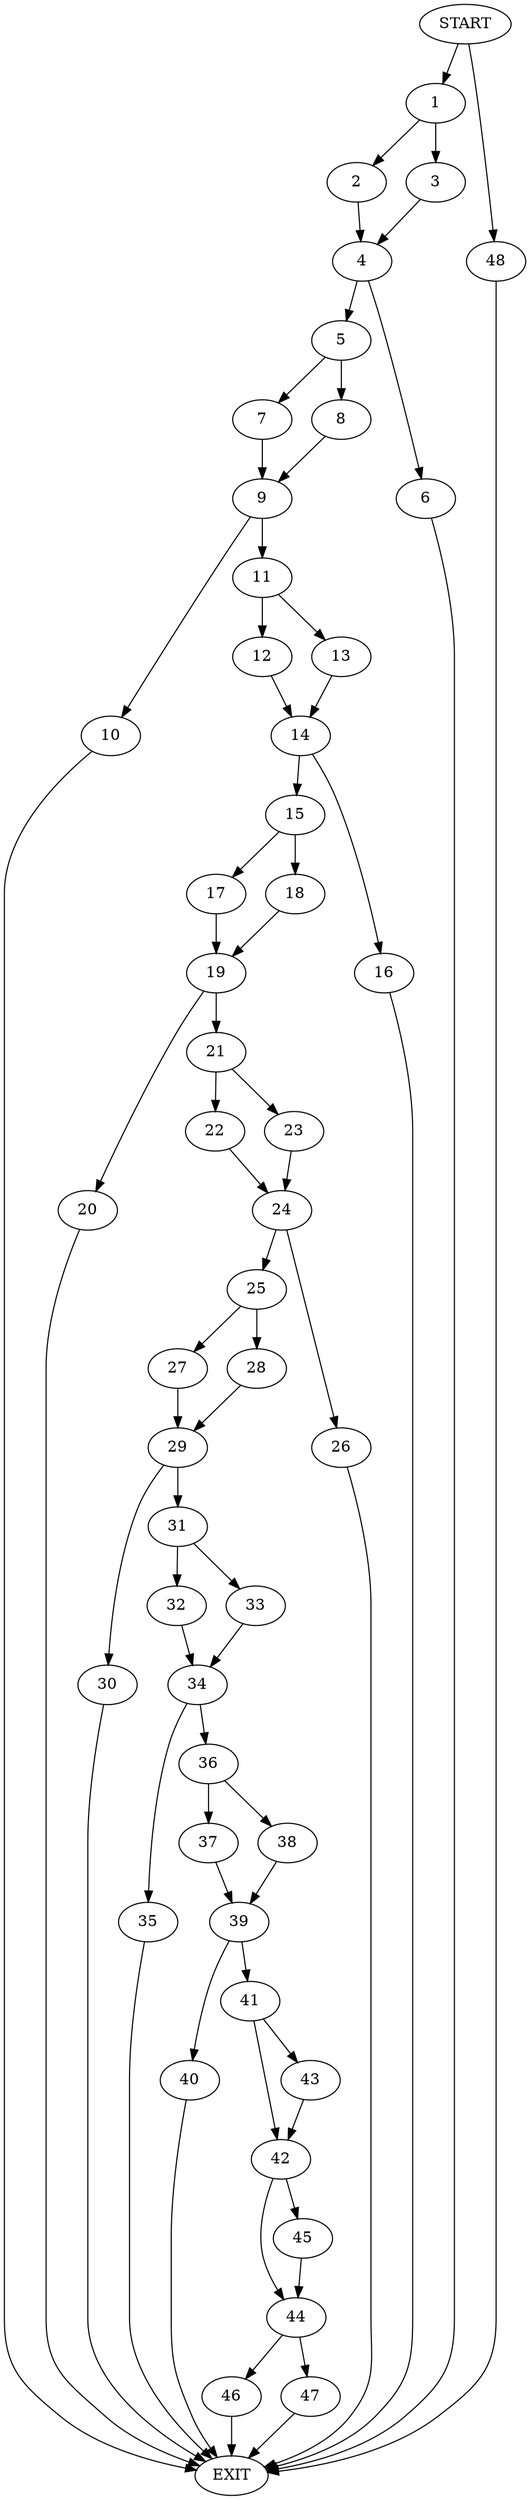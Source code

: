 digraph {
0 [label="START"]
49 [label="EXIT"]
0 -> 1
1 -> 2
1 -> 3
2 -> 4
3 -> 4
4 -> 5
4 -> 6
6 -> 49
5 -> 7
5 -> 8
7 -> 9
8 -> 9
9 -> 10
9 -> 11
10 -> 49
11 -> 12
11 -> 13
12 -> 14
13 -> 14
14 -> 15
14 -> 16
15 -> 17
15 -> 18
16 -> 49
17 -> 19
18 -> 19
19 -> 20
19 -> 21
20 -> 49
21 -> 22
21 -> 23
23 -> 24
22 -> 24
24 -> 25
24 -> 26
25 -> 27
25 -> 28
26 -> 49
27 -> 29
28 -> 29
29 -> 30
29 -> 31
31 -> 32
31 -> 33
30 -> 49
33 -> 34
32 -> 34
34 -> 35
34 -> 36
35 -> 49
36 -> 37
36 -> 38
37 -> 39
38 -> 39
39 -> 40
39 -> 41
41 -> 42
41 -> 43
40 -> 49
42 -> 44
42 -> 45
43 -> 42
44 -> 46
44 -> 47
45 -> 44
46 -> 49
47 -> 49
0 -> 48
48 -> 49
}
